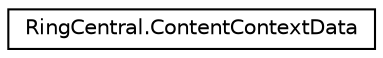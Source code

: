 digraph "Graphical Class Hierarchy"
{
 // LATEX_PDF_SIZE
  edge [fontname="Helvetica",fontsize="10",labelfontname="Helvetica",labelfontsize="10"];
  node [fontname="Helvetica",fontsize="10",shape=record];
  rankdir="LR";
  Node0 [label="RingCentral.ContentContextData",height=0.2,width=0.4,color="black", fillcolor="white", style="filled",URL="$classRingCentral_1_1ContentContextData.html",tooltip="Additional data of the content. The contextData hash keys are the custom fields keys."];
}
